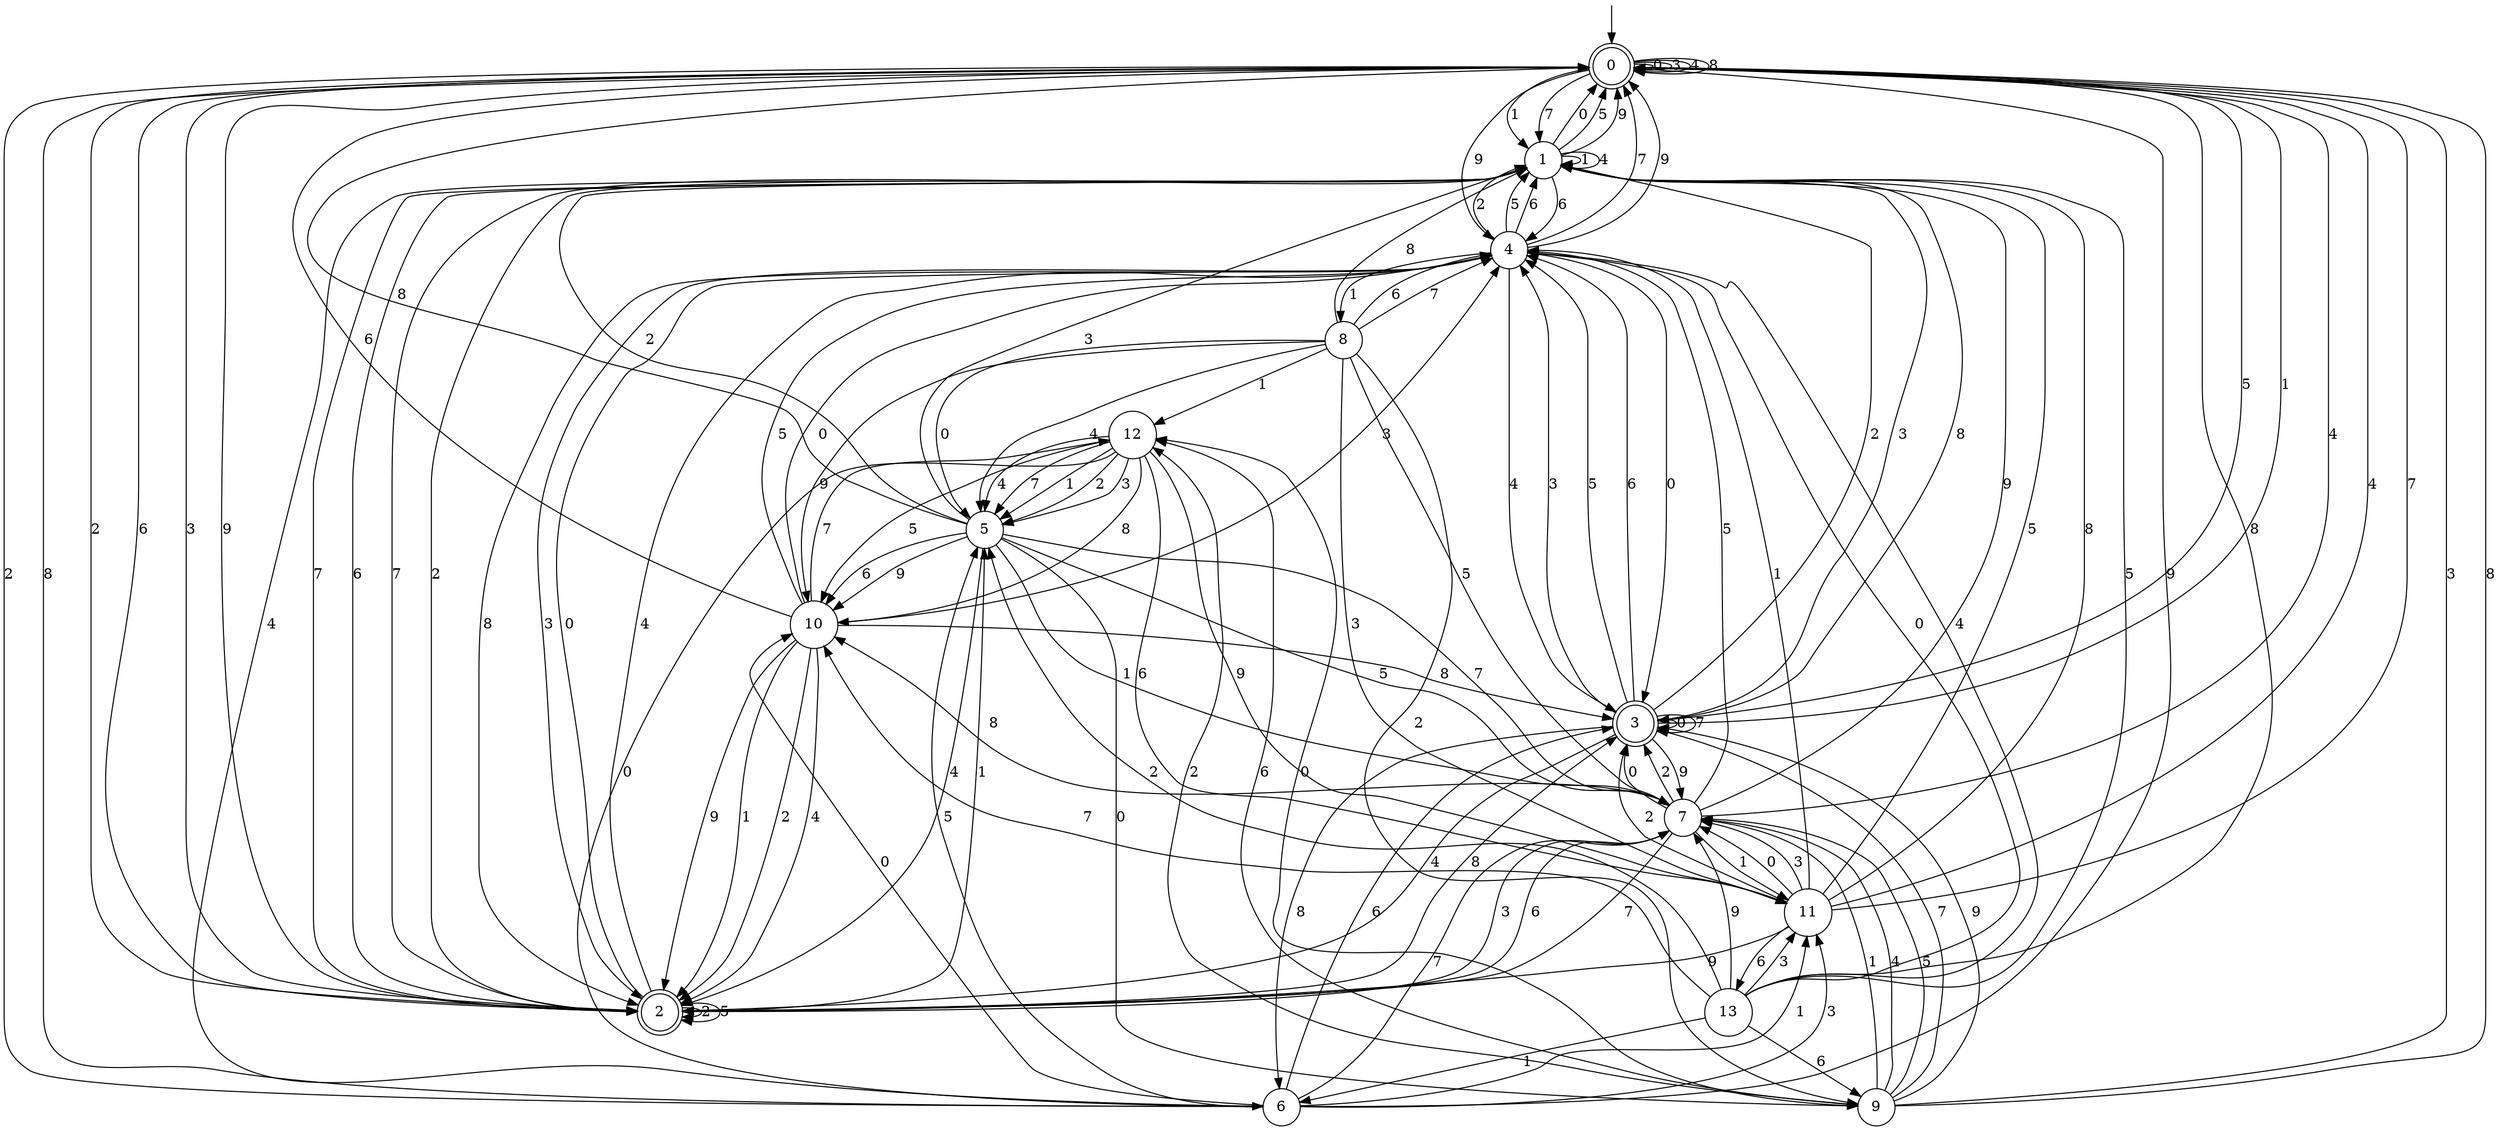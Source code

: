 digraph g {

	s0 [shape="doublecircle" label="0"];
	s1 [shape="circle" label="1"];
	s2 [shape="doublecircle" label="2"];
	s3 [shape="doublecircle" label="3"];
	s4 [shape="circle" label="4"];
	s5 [shape="circle" label="5"];
	s6 [shape="circle" label="6"];
	s7 [shape="circle" label="7"];
	s8 [shape="circle" label="8"];
	s9 [shape="circle" label="9"];
	s10 [shape="circle" label="10"];
	s11 [shape="circle" label="11"];
	s12 [shape="circle" label="12"];
	s13 [shape="circle" label="13"];
	s0 -> s0 [label="0"];
	s0 -> s1 [label="1"];
	s0 -> s2 [label="2"];
	s0 -> s0 [label="3"];
	s0 -> s0 [label="4"];
	s0 -> s3 [label="5"];
	s0 -> s2 [label="6"];
	s0 -> s1 [label="7"];
	s0 -> s0 [label="8"];
	s0 -> s4 [label="9"];
	s1 -> s0 [label="0"];
	s1 -> s1 [label="1"];
	s1 -> s2 [label="2"];
	s1 -> s3 [label="3"];
	s1 -> s1 [label="4"];
	s1 -> s0 [label="5"];
	s1 -> s4 [label="6"];
	s1 -> s2 [label="7"];
	s1 -> s3 [label="8"];
	s1 -> s0 [label="9"];
	s2 -> s4 [label="0"];
	s2 -> s5 [label="1"];
	s2 -> s2 [label="2"];
	s2 -> s0 [label="3"];
	s2 -> s4 [label="4"];
	s2 -> s2 [label="5"];
	s2 -> s1 [label="6"];
	s2 -> s1 [label="7"];
	s2 -> s3 [label="8"];
	s2 -> s0 [label="9"];
	s3 -> s3 [label="0"];
	s3 -> s0 [label="1"];
	s3 -> s1 [label="2"];
	s3 -> s4 [label="3"];
	s3 -> s2 [label="4"];
	s3 -> s4 [label="5"];
	s3 -> s4 [label="6"];
	s3 -> s3 [label="7"];
	s3 -> s6 [label="8"];
	s3 -> s7 [label="9"];
	s4 -> s3 [label="0"];
	s4 -> s8 [label="1"];
	s4 -> s1 [label="2"];
	s4 -> s2 [label="3"];
	s4 -> s3 [label="4"];
	s4 -> s1 [label="5"];
	s4 -> s1 [label="6"];
	s4 -> s0 [label="7"];
	s4 -> s2 [label="8"];
	s4 -> s0 [label="9"];
	s5 -> s9 [label="0"];
	s5 -> s7 [label="1"];
	s5 -> s1 [label="2"];
	s5 -> s1 [label="3"];
	s5 -> s2 [label="4"];
	s5 -> s7 [label="5"];
	s5 -> s10 [label="6"];
	s5 -> s7 [label="7"];
	s5 -> s0 [label="8"];
	s5 -> s10 [label="9"];
	s6 -> s10 [label="0"];
	s6 -> s11 [label="1"];
	s6 -> s0 [label="2"];
	s6 -> s11 [label="3"];
	s6 -> s1 [label="4"];
	s6 -> s5 [label="5"];
	s6 -> s3 [label="6"];
	s6 -> s7 [label="7"];
	s6 -> s0 [label="8"];
	s6 -> s0 [label="9"];
	s7 -> s3 [label="0"];
	s7 -> s11 [label="1"];
	s7 -> s3 [label="2"];
	s7 -> s2 [label="3"];
	s7 -> s0 [label="4"];
	s7 -> s4 [label="5"];
	s7 -> s2 [label="6"];
	s7 -> s2 [label="7"];
	s7 -> s10 [label="8"];
	s7 -> s1 [label="9"];
	s8 -> s5 [label="0"];
	s8 -> s12 [label="1"];
	s8 -> s9 [label="2"];
	s8 -> s11 [label="3"];
	s8 -> s5 [label="4"];
	s8 -> s7 [label="5"];
	s8 -> s4 [label="6"];
	s8 -> s4 [label="7"];
	s8 -> s1 [label="8"];
	s8 -> s10 [label="9"];
	s9 -> s12 [label="0"];
	s9 -> s7 [label="1"];
	s9 -> s12 [label="2"];
	s9 -> s0 [label="3"];
	s9 -> s7 [label="4"];
	s9 -> s7 [label="5"];
	s9 -> s12 [label="6"];
	s9 -> s3 [label="7"];
	s9 -> s0 [label="8"];
	s9 -> s3 [label="9"];
	s10 -> s4 [label="0"];
	s10 -> s2 [label="1"];
	s10 -> s2 [label="2"];
	s10 -> s4 [label="3"];
	s10 -> s2 [label="4"];
	s10 -> s4 [label="5"];
	s10 -> s0 [label="6"];
	s10 -> s12 [label="7"];
	s10 -> s3 [label="8"];
	s10 -> s2 [label="9"];
	s11 -> s7 [label="0"];
	s11 -> s4 [label="1"];
	s11 -> s3 [label="2"];
	s11 -> s7 [label="3"];
	s11 -> s0 [label="4"];
	s11 -> s1 [label="5"];
	s11 -> s13 [label="6"];
	s11 -> s0 [label="7"];
	s11 -> s1 [label="8"];
	s11 -> s2 [label="9"];
	s12 -> s6 [label="0"];
	s12 -> s5 [label="1"];
	s12 -> s5 [label="2"];
	s12 -> s5 [label="3"];
	s12 -> s5 [label="4"];
	s12 -> s10 [label="5"];
	s12 -> s11 [label="6"];
	s12 -> s5 [label="7"];
	s12 -> s10 [label="8"];
	s12 -> s11 [label="9"];
	s13 -> s4 [label="0"];
	s13 -> s6 [label="1"];
	s13 -> s5 [label="2"];
	s13 -> s11 [label="3"];
	s13 -> s4 [label="4"];
	s13 -> s1 [label="5"];
	s13 -> s9 [label="6"];
	s13 -> s10 [label="7"];
	s13 -> s0 [label="8"];
	s13 -> s7 [label="9"];

__start0 [label="" shape="none" width="0" height="0"];
__start0 -> s0;

}
